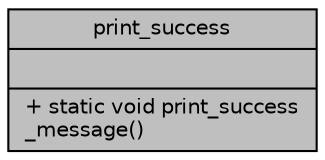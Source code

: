 digraph "print_success"
{
 // LATEX_PDF_SIZE
  edge [fontname="Helvetica",fontsize="10",labelfontname="Helvetica",labelfontsize="10"];
  node [fontname="Helvetica",fontsize="10",shape=record];
  Node1 [label="{print_success\n||+ static void print_success\l_message()\l}",height=0.2,width=0.4,color="black", fillcolor="grey75", style="filled", fontcolor="black",tooltip=" "];
}
